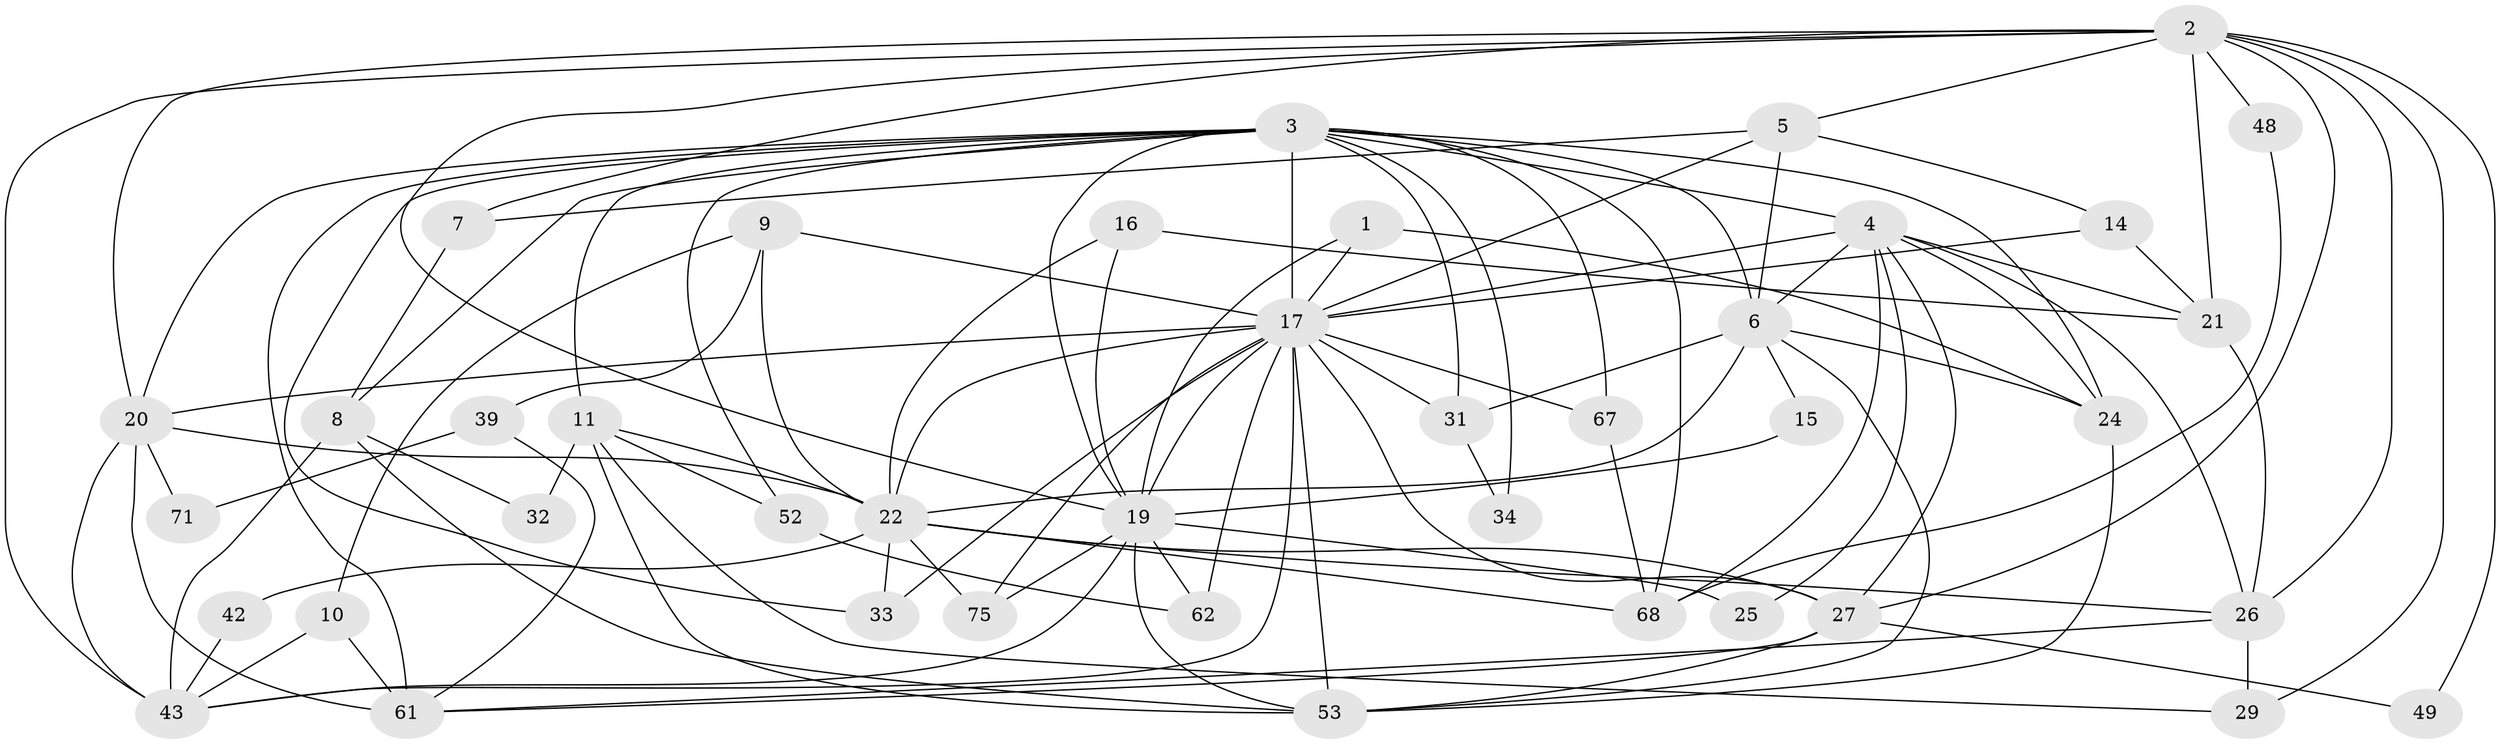 // original degree distribution, {4: 0.18072289156626506, 7: 0.024096385542168676, 5: 0.21686746987951808, 6: 0.0963855421686747, 3: 0.3373493975903614, 2: 0.12048192771084337, 8: 0.024096385542168676}
// Generated by graph-tools (version 1.1) at 2025/18/03/04/25 18:18:40]
// undirected, 41 vertices, 107 edges
graph export_dot {
graph [start="1"]
  node [color=gray90,style=filled];
  1;
  2 [super="+30+64+13"];
  3 [super="+76+12+23"];
  4 [super="+46"];
  5;
  6 [super="+59"];
  7;
  8;
  9;
  10;
  11 [super="+18"];
  14;
  15;
  16 [super="+70"];
  17 [super="+78+72+38"];
  19 [super="+57+35"];
  20 [super="+50"];
  21 [super="+65"];
  22 [super="+47+41"];
  24 [super="+37"];
  25 [super="+28"];
  26 [super="+69"];
  27 [super="+51"];
  29 [super="+36"];
  31 [super="+40"];
  32;
  33;
  34;
  39;
  42;
  43 [super="+66"];
  48;
  49;
  52;
  53 [super="+55"];
  61 [super="+73"];
  62;
  67;
  68;
  71;
  75;
  1 -- 19;
  1 -- 24;
  1 -- 17;
  2 -- 7;
  2 -- 5;
  2 -- 29;
  2 -- 49;
  2 -- 19;
  2 -- 20;
  2 -- 21;
  2 -- 27;
  2 -- 48;
  2 -- 26;
  2 -- 43;
  3 -- 33;
  3 -- 52;
  3 -- 31;
  3 -- 11 [weight=2];
  3 -- 6 [weight=2];
  3 -- 4 [weight=2];
  3 -- 67;
  3 -- 68;
  3 -- 19;
  3 -- 24;
  3 -- 61;
  3 -- 20;
  3 -- 17 [weight=2];
  3 -- 8;
  3 -- 34;
  4 -- 6;
  4 -- 21;
  4 -- 68;
  4 -- 24;
  4 -- 26;
  4 -- 25;
  4 -- 17;
  4 -- 27;
  5 -- 14;
  5 -- 7;
  5 -- 6;
  5 -- 17;
  6 -- 15;
  6 -- 24;
  6 -- 31;
  6 -- 53;
  6 -- 22;
  7 -- 8;
  8 -- 32;
  8 -- 53;
  8 -- 43;
  9 -- 10;
  9 -- 39;
  9 -- 17;
  9 -- 22;
  10 -- 43;
  10 -- 61;
  11 -- 53;
  11 -- 32;
  11 -- 52;
  11 -- 29;
  11 -- 22;
  14 -- 21;
  14 -- 17;
  15 -- 19;
  16 -- 21 [weight=2];
  16 -- 19;
  16 -- 22;
  17 -- 22;
  17 -- 62;
  17 -- 31 [weight=2];
  17 -- 20 [weight=2];
  17 -- 33;
  17 -- 67;
  17 -- 75;
  17 -- 19;
  17 -- 53;
  17 -- 43;
  17 -- 27;
  19 -- 75;
  19 -- 25;
  19 -- 43;
  19 -- 53;
  19 -- 62;
  20 -- 71;
  20 -- 61 [weight=2];
  20 -- 22;
  20 -- 43 [weight=2];
  21 -- 26;
  22 -- 33;
  22 -- 75;
  22 -- 42;
  22 -- 27;
  22 -- 68;
  22 -- 26;
  24 -- 53;
  26 -- 61;
  26 -- 29;
  27 -- 49;
  27 -- 61;
  27 -- 53;
  31 -- 34;
  39 -- 71;
  39 -- 61;
  42 -- 43;
  48 -- 68;
  52 -- 62;
  67 -- 68;
}
